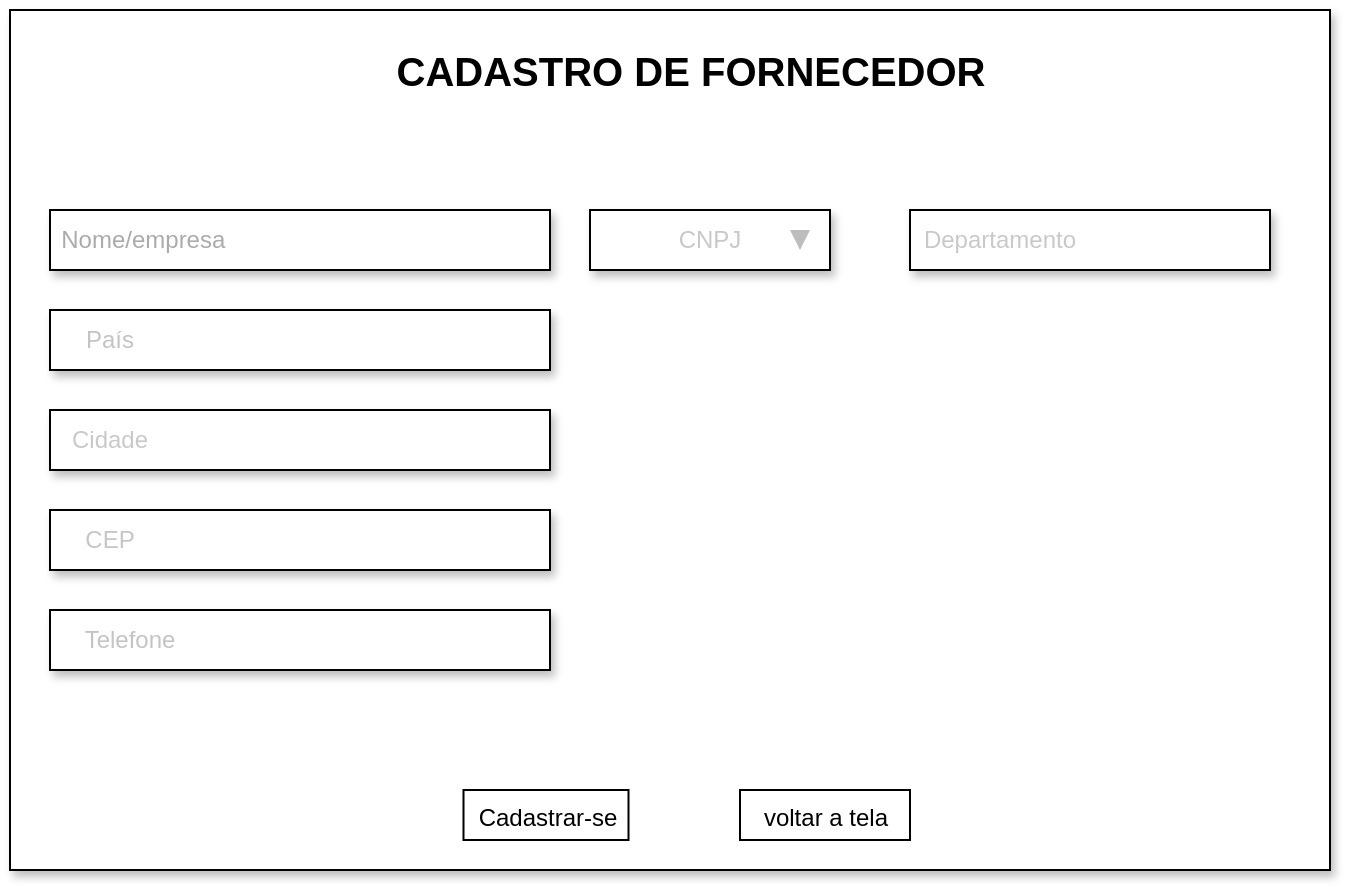 <mxfile version="24.4.9" type="device">
  <diagram name="Página-1" id="uPjG5VSdgxz3b-a0smlG">
    <mxGraphModel dx="1434" dy="782" grid="1" gridSize="10" guides="1" tooltips="1" connect="1" arrows="1" fold="1" page="1" pageScale="1" pageWidth="827" pageHeight="1169" math="0" shadow="0">
      <root>
        <mxCell id="0" />
        <mxCell id="1" parent="0" />
        <mxCell id="nRL-Wr_pwUQon4WOW7Rz-3" value="" style="rounded=0;whiteSpace=wrap;html=1;shadow=1;" parent="1" vertex="1">
          <mxGeometry x="90" y="170" width="660" height="430" as="geometry" />
        </mxCell>
        <mxCell id="nRL-Wr_pwUQon4WOW7Rz-4" value="&lt;font color=&quot;#ababab&quot;&gt;Nome/empresa&amp;nbsp; &amp;nbsp; &amp;nbsp; &amp;nbsp; &amp;nbsp; &amp;nbsp; &amp;nbsp; &amp;nbsp; &amp;nbsp; &amp;nbsp; &amp;nbsp; &amp;nbsp; &amp;nbsp; &amp;nbsp; &amp;nbsp; &amp;nbsp; &amp;nbsp; &amp;nbsp; &amp;nbsp; &amp;nbsp; &amp;nbsp; &amp;nbsp; &amp;nbsp; &amp;nbsp;&lt;/font&gt;" style="rounded=0;whiteSpace=wrap;html=1;shadow=1;" parent="1" vertex="1">
          <mxGeometry x="110" y="270" width="250" height="30" as="geometry" />
        </mxCell>
        <mxCell id="nRL-Wr_pwUQon4WOW7Rz-5" value="&lt;font color=&quot;#c9c9c9&quot;&gt;CNPJ&lt;/font&gt;" style="rounded=0;whiteSpace=wrap;html=1;strokeColor=default;shadow=1;" parent="1" vertex="1">
          <mxGeometry x="380" y="270" width="120" height="30" as="geometry" />
        </mxCell>
        <mxCell id="nRL-Wr_pwUQon4WOW7Rz-6" value="" style="rounded=0;whiteSpace=wrap;html=1;shadow=1;" parent="1" vertex="1">
          <mxGeometry x="540" y="270" width="180" height="30" as="geometry" />
        </mxCell>
        <mxCell id="nRL-Wr_pwUQon4WOW7Rz-8" value="" style="rounded=0;whiteSpace=wrap;html=1;shadow=1;" parent="1" vertex="1">
          <mxGeometry x="110" y="370" width="250" height="30" as="geometry" />
        </mxCell>
        <mxCell id="nRL-Wr_pwUQon4WOW7Rz-11" value="" style="verticalLabelPosition=bottom;verticalAlign=top;html=1;shape=mxgraph.basic.cone2;dx=0.5;dy=1;rotation=-180;fillColor=#BDBDBD;strokeColor=none;" parent="1" vertex="1">
          <mxGeometry x="480" y="280" width="10" height="10" as="geometry" />
        </mxCell>
        <mxCell id="nRL-Wr_pwUQon4WOW7Rz-13" value="&lt;div&gt;&lt;br&gt;&lt;/div&gt;" style="verticalLabelPosition=bottom;verticalAlign=top;html=1;shape=mxgraph.basic.rect;fillColor2=none;strokeWidth=1;size=20;indent=5;shadow=1;" parent="1" vertex="1">
          <mxGeometry x="110" y="420" width="250" height="30" as="geometry" />
        </mxCell>
        <mxCell id="nRL-Wr_pwUQon4WOW7Rz-14" value="&lt;div&gt;&lt;br&gt;&lt;/div&gt;" style="verticalLabelPosition=bottom;verticalAlign=top;html=1;shape=mxgraph.basic.rect;fillColor2=none;strokeWidth=1;size=20;indent=5;shadow=1;" parent="1" vertex="1">
          <mxGeometry x="110" y="320" width="250" height="30" as="geometry" />
        </mxCell>
        <mxCell id="nRL-Wr_pwUQon4WOW7Rz-15" value="" style="verticalLabelPosition=bottom;verticalAlign=top;html=1;shape=mxgraph.basic.rect;fillColor2=none;strokeWidth=1;size=20;indent=5;shadow=1;" parent="1" vertex="1">
          <mxGeometry x="110" y="470" width="250" height="30" as="geometry" />
        </mxCell>
        <mxCell id="ErLLsb-IX3iR_3D90NOy-1" value="" style="rounded=0;whiteSpace=wrap;html=1;" vertex="1" parent="1">
          <mxGeometry x="316.75" y="560" width="82.5" height="25" as="geometry" />
        </mxCell>
        <UserObject label="&lt;font color=&quot;#c4c4c4&quot;&gt;País&lt;/font&gt;" placeholders="1" name="Variable" id="ErLLsb-IX3iR_3D90NOy-7">
          <mxCell style="text;html=1;strokeColor=none;fillColor=none;align=center;verticalAlign=middle;whiteSpace=wrap;overflow=hidden;" vertex="1" parent="1">
            <mxGeometry x="100" y="325" width="80" height="20" as="geometry" />
          </mxCell>
        </UserObject>
        <UserObject label="&lt;font color=&quot;#c9c9c9&quot;&gt;Cidade&lt;/font&gt;" placeholders="1" name="Variable" id="ErLLsb-IX3iR_3D90NOy-8">
          <mxCell style="text;html=1;strokeColor=none;fillColor=none;align=center;verticalAlign=middle;whiteSpace=wrap;overflow=hidden;" vertex="1" parent="1">
            <mxGeometry x="100" y="375" width="80" height="20" as="geometry" />
          </mxCell>
        </UserObject>
        <UserObject label="&lt;font color=&quot;#c7c7c7&quot;&gt;CEP&lt;/font&gt;" placeholders="1" name="Variable" id="ErLLsb-IX3iR_3D90NOy-10">
          <mxCell style="text;html=1;strokeColor=none;fillColor=none;align=center;verticalAlign=middle;whiteSpace=wrap;overflow=hidden;" vertex="1" parent="1">
            <mxGeometry x="100" y="425" width="80" height="20" as="geometry" />
          </mxCell>
        </UserObject>
        <UserObject label="&lt;font color=&quot;#c4c4c4&quot;&gt;Telefone&lt;/font&gt;" placeholders="1" name="Variable" id="ErLLsb-IX3iR_3D90NOy-11">
          <mxCell style="text;html=1;strokeColor=none;fillColor=none;align=center;verticalAlign=middle;whiteSpace=wrap;overflow=hidden;" vertex="1" parent="1">
            <mxGeometry x="110" y="475" width="80" height="20" as="geometry" />
          </mxCell>
        </UserObject>
        <mxCell id="ErLLsb-IX3iR_3D90NOy-12" value="&lt;font style=&quot;font-size: 20px;&quot;&gt;CADASTRO DE FORNECEDOR&lt;/font&gt;" style="text;strokeColor=none;fillColor=none;html=1;fontSize=24;fontStyle=1;verticalAlign=middle;align=center;" vertex="1" parent="1">
          <mxGeometry x="380" y="180" width="100" height="40" as="geometry" />
        </mxCell>
        <UserObject label="&lt;font color=&quot;#c9c9c9&quot;&gt;Departamento&lt;/font&gt;" placeholders="1" name="Variable" id="ErLLsb-IX3iR_3D90NOy-13">
          <mxCell style="text;html=1;strokeColor=none;fillColor=none;align=center;verticalAlign=middle;whiteSpace=wrap;overflow=hidden;" vertex="1" parent="1">
            <mxGeometry x="545" y="275" width="80" height="20" as="geometry" />
          </mxCell>
        </UserObject>
        <UserObject label="Cadastrar-se" placeholders="1" name="Variable" id="ErLLsb-IX3iR_3D90NOy-14">
          <mxCell style="text;html=1;strokeColor=none;fillColor=none;align=center;verticalAlign=middle;whiteSpace=wrap;overflow=hidden;shadow=1;" vertex="1" parent="1">
            <mxGeometry x="319" y="564" width="80" height="20" as="geometry" />
          </mxCell>
        </UserObject>
        <mxCell id="ErLLsb-IX3iR_3D90NOy-15" value="" style="rounded=0;whiteSpace=wrap;html=1;" vertex="1" parent="1">
          <mxGeometry x="455" y="560" width="85" height="25" as="geometry" />
        </mxCell>
        <UserObject label="voltar a tela de login" placeholders="1" name="Variable" id="ErLLsb-IX3iR_3D90NOy-16">
          <mxCell style="text;html=1;strokeColor=none;fillColor=none;align=center;verticalAlign=middle;whiteSpace=wrap;overflow=hidden;shadow=1;" vertex="1" parent="1">
            <mxGeometry x="457.5" y="564" width="80" height="20" as="geometry" />
          </mxCell>
        </UserObject>
      </root>
    </mxGraphModel>
  </diagram>
</mxfile>
